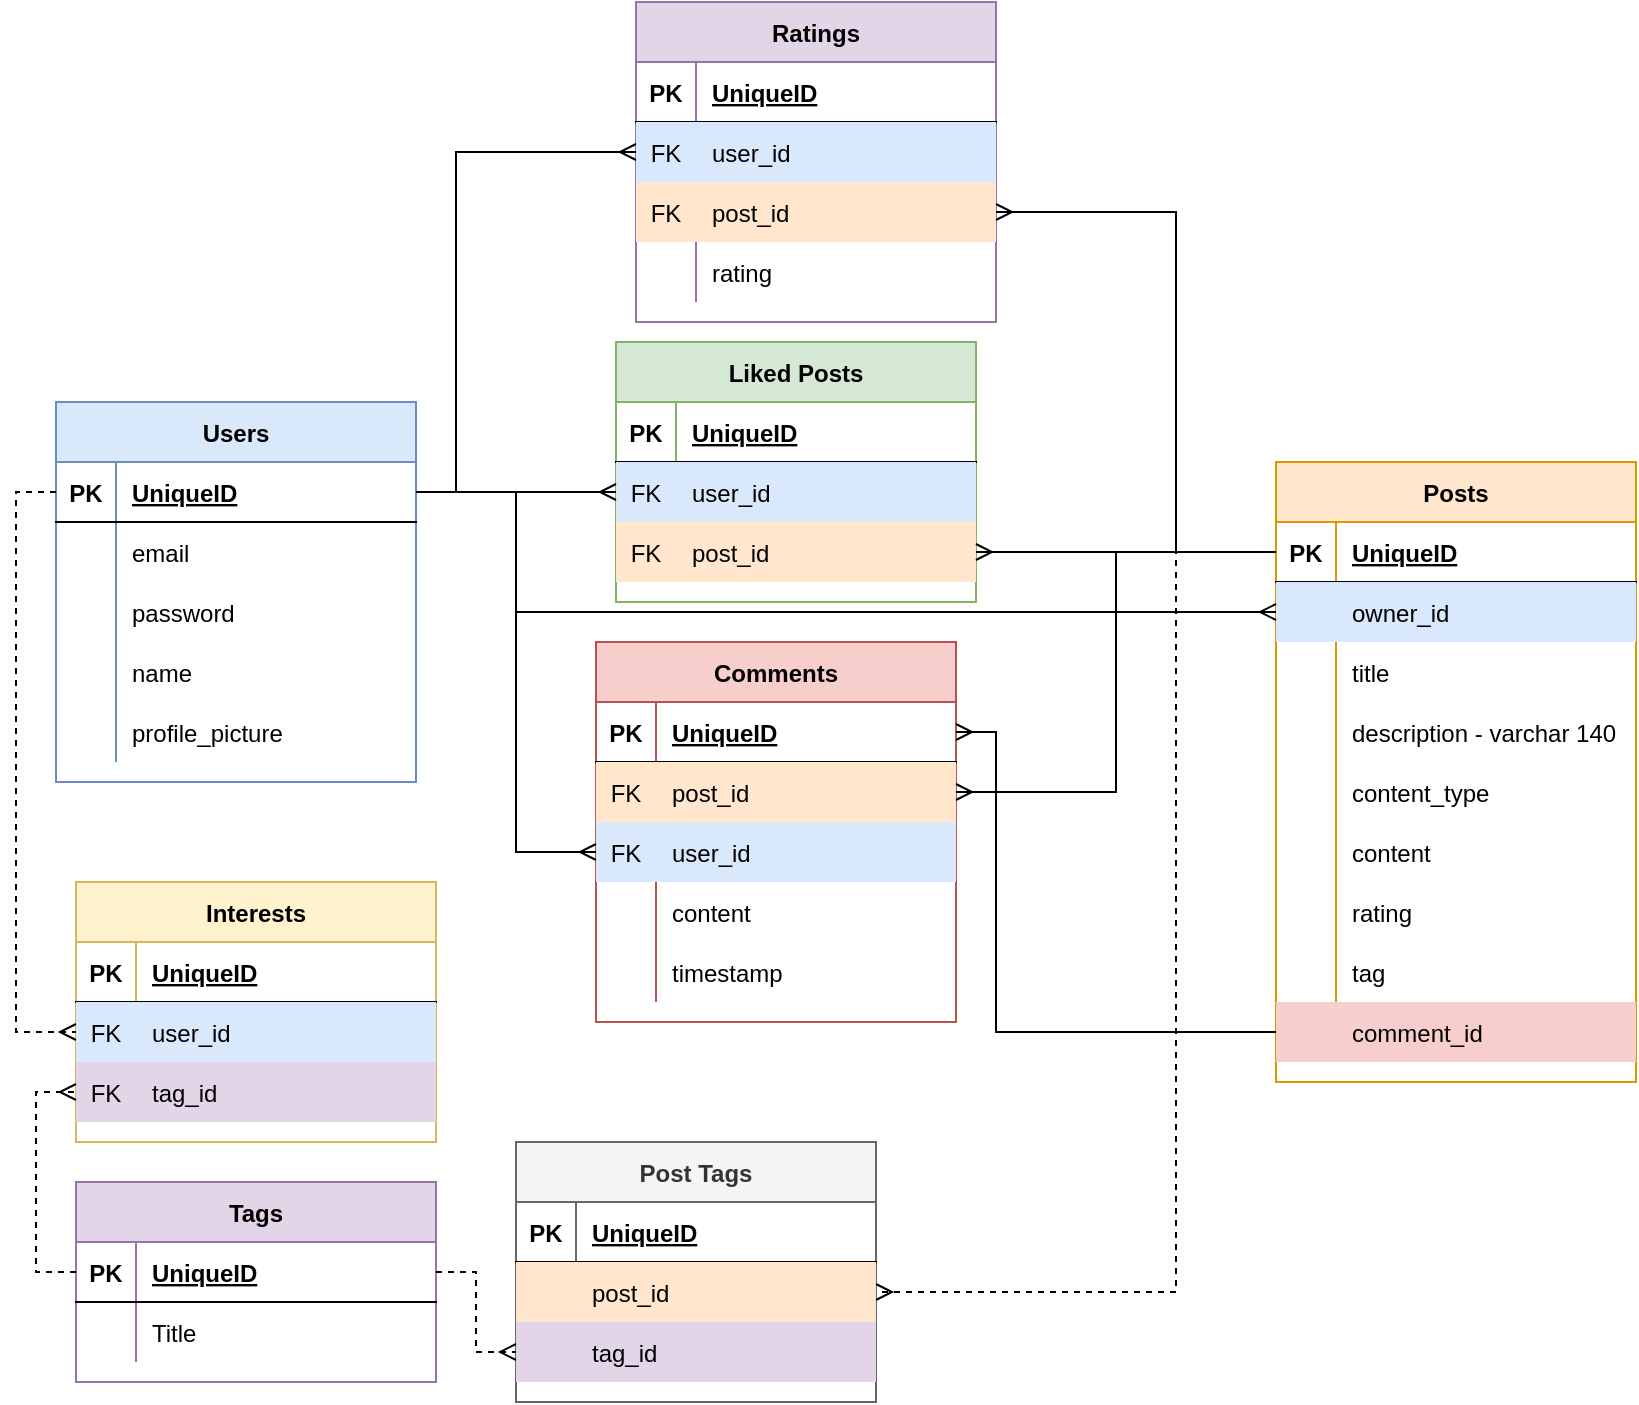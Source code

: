 <mxfile version="15.8.4" type="device"><diagram id="bm0FY6QQxEjC5o6XDV0K" name="Page-1"><mxGraphModel dx="1469" dy="1899" grid="1" gridSize="10" guides="1" tooltips="1" connect="1" arrows="1" fold="1" page="1" pageScale="1" pageWidth="850" pageHeight="1100" math="0" shadow="0"><root><mxCell id="0"/><mxCell id="1" parent="0"/><mxCell id="S2xsZXc1qPTHcud_JUo3-1" value="Users" style="shape=table;startSize=30;container=1;collapsible=1;childLayout=tableLayout;fixedRows=1;rowLines=0;fontStyle=1;align=center;resizeLast=1;fillColor=#dae8fc;strokeColor=#6c8ebf;" vertex="1" parent="1"><mxGeometry x="30" y="170" width="180" height="190" as="geometry"/></mxCell><mxCell id="S2xsZXc1qPTHcud_JUo3-2" value="" style="shape=partialRectangle;collapsible=0;dropTarget=0;pointerEvents=0;fillColor=none;top=0;left=0;bottom=1;right=0;points=[[0,0.5],[1,0.5]];portConstraint=eastwest;" vertex="1" parent="S2xsZXc1qPTHcud_JUo3-1"><mxGeometry y="30" width="180" height="30" as="geometry"/></mxCell><mxCell id="S2xsZXc1qPTHcud_JUo3-3" value="PK" style="shape=partialRectangle;connectable=0;fillColor=none;top=0;left=0;bottom=0;right=0;fontStyle=1;overflow=hidden;" vertex="1" parent="S2xsZXc1qPTHcud_JUo3-2"><mxGeometry width="30" height="30" as="geometry"><mxRectangle width="30" height="30" as="alternateBounds"/></mxGeometry></mxCell><mxCell id="S2xsZXc1qPTHcud_JUo3-4" value="UniqueID" style="shape=partialRectangle;connectable=0;fillColor=none;top=0;left=0;bottom=0;right=0;align=left;spacingLeft=6;fontStyle=5;overflow=hidden;" vertex="1" parent="S2xsZXc1qPTHcud_JUo3-2"><mxGeometry x="30" width="150" height="30" as="geometry"><mxRectangle width="150" height="30" as="alternateBounds"/></mxGeometry></mxCell><mxCell id="S2xsZXc1qPTHcud_JUo3-5" value="" style="shape=partialRectangle;collapsible=0;dropTarget=0;pointerEvents=0;fillColor=none;top=0;left=0;bottom=0;right=0;points=[[0,0.5],[1,0.5]];portConstraint=eastwest;" vertex="1" parent="S2xsZXc1qPTHcud_JUo3-1"><mxGeometry y="60" width="180" height="30" as="geometry"/></mxCell><mxCell id="S2xsZXc1qPTHcud_JUo3-6" value="" style="shape=partialRectangle;connectable=0;fillColor=none;top=0;left=0;bottom=0;right=0;editable=1;overflow=hidden;" vertex="1" parent="S2xsZXc1qPTHcud_JUo3-5"><mxGeometry width="30" height="30" as="geometry"><mxRectangle width="30" height="30" as="alternateBounds"/></mxGeometry></mxCell><mxCell id="S2xsZXc1qPTHcud_JUo3-7" value="email" style="shape=partialRectangle;connectable=0;fillColor=none;top=0;left=0;bottom=0;right=0;align=left;spacingLeft=6;overflow=hidden;" vertex="1" parent="S2xsZXc1qPTHcud_JUo3-5"><mxGeometry x="30" width="150" height="30" as="geometry"><mxRectangle width="150" height="30" as="alternateBounds"/></mxGeometry></mxCell><mxCell id="S2xsZXc1qPTHcud_JUo3-8" value="" style="shape=partialRectangle;collapsible=0;dropTarget=0;pointerEvents=0;fillColor=none;top=0;left=0;bottom=0;right=0;points=[[0,0.5],[1,0.5]];portConstraint=eastwest;" vertex="1" parent="S2xsZXc1qPTHcud_JUo3-1"><mxGeometry y="90" width="180" height="30" as="geometry"/></mxCell><mxCell id="S2xsZXc1qPTHcud_JUo3-9" value="" style="shape=partialRectangle;connectable=0;fillColor=none;top=0;left=0;bottom=0;right=0;editable=1;overflow=hidden;" vertex="1" parent="S2xsZXc1qPTHcud_JUo3-8"><mxGeometry width="30" height="30" as="geometry"><mxRectangle width="30" height="30" as="alternateBounds"/></mxGeometry></mxCell><mxCell id="S2xsZXc1qPTHcud_JUo3-10" value="password" style="shape=partialRectangle;connectable=0;fillColor=none;top=0;left=0;bottom=0;right=0;align=left;spacingLeft=6;overflow=hidden;" vertex="1" parent="S2xsZXc1qPTHcud_JUo3-8"><mxGeometry x="30" width="150" height="30" as="geometry"><mxRectangle width="150" height="30" as="alternateBounds"/></mxGeometry></mxCell><mxCell id="S2xsZXc1qPTHcud_JUo3-201" value="" style="shape=partialRectangle;collapsible=0;dropTarget=0;pointerEvents=0;fillColor=none;top=0;left=0;bottom=0;right=0;points=[[0,0.5],[1,0.5]];portConstraint=eastwest;" vertex="1" parent="S2xsZXc1qPTHcud_JUo3-1"><mxGeometry y="120" width="180" height="30" as="geometry"/></mxCell><mxCell id="S2xsZXc1qPTHcud_JUo3-202" value="" style="shape=partialRectangle;connectable=0;fillColor=none;top=0;left=0;bottom=0;right=0;editable=1;overflow=hidden;" vertex="1" parent="S2xsZXc1qPTHcud_JUo3-201"><mxGeometry width="30" height="30" as="geometry"><mxRectangle width="30" height="30" as="alternateBounds"/></mxGeometry></mxCell><mxCell id="S2xsZXc1qPTHcud_JUo3-203" value="name" style="shape=partialRectangle;connectable=0;fillColor=none;top=0;left=0;bottom=0;right=0;align=left;spacingLeft=6;overflow=hidden;" vertex="1" parent="S2xsZXc1qPTHcud_JUo3-201"><mxGeometry x="30" width="150" height="30" as="geometry"><mxRectangle width="150" height="30" as="alternateBounds"/></mxGeometry></mxCell><mxCell id="S2xsZXc1qPTHcud_JUo3-229" value="" style="shape=partialRectangle;collapsible=0;dropTarget=0;pointerEvents=0;fillColor=none;top=0;left=0;bottom=0;right=0;points=[[0,0.5],[1,0.5]];portConstraint=eastwest;" vertex="1" parent="S2xsZXc1qPTHcud_JUo3-1"><mxGeometry y="150" width="180" height="30" as="geometry"/></mxCell><mxCell id="S2xsZXc1qPTHcud_JUo3-230" value="" style="shape=partialRectangle;connectable=0;fillColor=none;top=0;left=0;bottom=0;right=0;editable=1;overflow=hidden;" vertex="1" parent="S2xsZXc1qPTHcud_JUo3-229"><mxGeometry width="30" height="30" as="geometry"><mxRectangle width="30" height="30" as="alternateBounds"/></mxGeometry></mxCell><mxCell id="S2xsZXc1qPTHcud_JUo3-231" value="profile_picture" style="shape=partialRectangle;connectable=0;fillColor=none;top=0;left=0;bottom=0;right=0;align=left;spacingLeft=6;overflow=hidden;" vertex="1" parent="S2xsZXc1qPTHcud_JUo3-229"><mxGeometry x="30" width="150" height="30" as="geometry"><mxRectangle width="150" height="30" as="alternateBounds"/></mxGeometry></mxCell><mxCell id="S2xsZXc1qPTHcud_JUo3-14" value="Posts" style="shape=table;startSize=30;container=1;collapsible=1;childLayout=tableLayout;fixedRows=1;rowLines=0;fontStyle=1;align=center;resizeLast=1;fillColor=#ffe6cc;strokeColor=#d79b00;" vertex="1" parent="1"><mxGeometry x="640" y="200" width="180" height="310" as="geometry"/></mxCell><mxCell id="S2xsZXc1qPTHcud_JUo3-15" value="" style="shape=partialRectangle;collapsible=0;dropTarget=0;pointerEvents=0;fillColor=none;top=0;left=0;bottom=1;right=0;points=[[0,0.5],[1,0.5]];portConstraint=eastwest;" vertex="1" parent="S2xsZXc1qPTHcud_JUo3-14"><mxGeometry y="30" width="180" height="30" as="geometry"/></mxCell><mxCell id="S2xsZXc1qPTHcud_JUo3-16" value="PK" style="shape=partialRectangle;connectable=0;fillColor=none;top=0;left=0;bottom=0;right=0;fontStyle=1;overflow=hidden;" vertex="1" parent="S2xsZXc1qPTHcud_JUo3-15"><mxGeometry width="30" height="30" as="geometry"><mxRectangle width="30" height="30" as="alternateBounds"/></mxGeometry></mxCell><mxCell id="S2xsZXc1qPTHcud_JUo3-17" value="UniqueID" style="shape=partialRectangle;connectable=0;fillColor=none;top=0;left=0;bottom=0;right=0;align=left;spacingLeft=6;fontStyle=5;overflow=hidden;" vertex="1" parent="S2xsZXc1qPTHcud_JUo3-15"><mxGeometry x="30" width="150" height="30" as="geometry"><mxRectangle width="150" height="30" as="alternateBounds"/></mxGeometry></mxCell><mxCell id="S2xsZXc1qPTHcud_JUo3-18" value="" style="shape=partialRectangle;collapsible=0;dropTarget=0;pointerEvents=0;fillColor=#dae8fc;top=0;left=0;bottom=0;right=0;points=[[0,0.5],[1,0.5]];portConstraint=eastwest;strokeColor=#6c8ebf;" vertex="1" parent="S2xsZXc1qPTHcud_JUo3-14"><mxGeometry y="60" width="180" height="30" as="geometry"/></mxCell><mxCell id="S2xsZXc1qPTHcud_JUo3-19" value="" style="shape=partialRectangle;connectable=0;fillColor=none;top=0;left=0;bottom=0;right=0;editable=1;overflow=hidden;" vertex="1" parent="S2xsZXc1qPTHcud_JUo3-18"><mxGeometry width="30" height="30" as="geometry"><mxRectangle width="30" height="30" as="alternateBounds"/></mxGeometry></mxCell><mxCell id="S2xsZXc1qPTHcud_JUo3-20" value="owner_id" style="shape=partialRectangle;connectable=0;fillColor=none;top=0;left=0;bottom=0;right=0;align=left;spacingLeft=6;overflow=hidden;" vertex="1" parent="S2xsZXc1qPTHcud_JUo3-18"><mxGeometry x="30" width="150" height="30" as="geometry"><mxRectangle width="150" height="30" as="alternateBounds"/></mxGeometry></mxCell><mxCell id="S2xsZXc1qPTHcud_JUo3-21" value="" style="shape=partialRectangle;collapsible=0;dropTarget=0;pointerEvents=0;fillColor=none;top=0;left=0;bottom=0;right=0;points=[[0,0.5],[1,0.5]];portConstraint=eastwest;" vertex="1" parent="S2xsZXc1qPTHcud_JUo3-14"><mxGeometry y="90" width="180" height="30" as="geometry"/></mxCell><mxCell id="S2xsZXc1qPTHcud_JUo3-22" value="" style="shape=partialRectangle;connectable=0;fillColor=none;top=0;left=0;bottom=0;right=0;editable=1;overflow=hidden;" vertex="1" parent="S2xsZXc1qPTHcud_JUo3-21"><mxGeometry width="30" height="30" as="geometry"><mxRectangle width="30" height="30" as="alternateBounds"/></mxGeometry></mxCell><mxCell id="S2xsZXc1qPTHcud_JUo3-23" value="title" style="shape=partialRectangle;connectable=0;fillColor=none;top=0;left=0;bottom=0;right=0;align=left;spacingLeft=6;overflow=hidden;" vertex="1" parent="S2xsZXc1qPTHcud_JUo3-21"><mxGeometry x="30" width="150" height="30" as="geometry"><mxRectangle width="150" height="30" as="alternateBounds"/></mxGeometry></mxCell><mxCell id="S2xsZXc1qPTHcud_JUo3-205" value="" style="shape=partialRectangle;collapsible=0;dropTarget=0;pointerEvents=0;fillColor=none;top=0;left=0;bottom=0;right=0;points=[[0,0.5],[1,0.5]];portConstraint=eastwest;" vertex="1" parent="S2xsZXc1qPTHcud_JUo3-14"><mxGeometry y="120" width="180" height="30" as="geometry"/></mxCell><mxCell id="S2xsZXc1qPTHcud_JUo3-206" value="" style="shape=partialRectangle;connectable=0;fillColor=none;top=0;left=0;bottom=0;right=0;editable=1;overflow=hidden;" vertex="1" parent="S2xsZXc1qPTHcud_JUo3-205"><mxGeometry width="30" height="30" as="geometry"><mxRectangle width="30" height="30" as="alternateBounds"/></mxGeometry></mxCell><mxCell id="S2xsZXc1qPTHcud_JUo3-207" value="description - varchar 140" style="shape=partialRectangle;connectable=0;fillColor=none;top=0;left=0;bottom=0;right=0;align=left;spacingLeft=6;overflow=hidden;" vertex="1" parent="S2xsZXc1qPTHcud_JUo3-205"><mxGeometry x="30" width="150" height="30" as="geometry"><mxRectangle width="150" height="30" as="alternateBounds"/></mxGeometry></mxCell><mxCell id="S2xsZXc1qPTHcud_JUo3-100" value="" style="shape=partialRectangle;collapsible=0;dropTarget=0;pointerEvents=0;fillColor=none;top=0;left=0;bottom=0;right=0;points=[[0,0.5],[1,0.5]];portConstraint=eastwest;" vertex="1" parent="S2xsZXc1qPTHcud_JUo3-14"><mxGeometry y="150" width="180" height="30" as="geometry"/></mxCell><mxCell id="S2xsZXc1qPTHcud_JUo3-101" value="" style="shape=partialRectangle;connectable=0;fillColor=none;top=0;left=0;bottom=0;right=0;editable=1;overflow=hidden;" vertex="1" parent="S2xsZXc1qPTHcud_JUo3-100"><mxGeometry width="30" height="30" as="geometry"><mxRectangle width="30" height="30" as="alternateBounds"/></mxGeometry></mxCell><mxCell id="S2xsZXc1qPTHcud_JUo3-102" value="content_type" style="shape=partialRectangle;connectable=0;fillColor=none;top=0;left=0;bottom=0;right=0;align=left;spacingLeft=6;overflow=hidden;" vertex="1" parent="S2xsZXc1qPTHcud_JUo3-100"><mxGeometry x="30" width="150" height="30" as="geometry"><mxRectangle width="150" height="30" as="alternateBounds"/></mxGeometry></mxCell><mxCell id="S2xsZXc1qPTHcud_JUo3-24" value="" style="shape=partialRectangle;collapsible=0;dropTarget=0;pointerEvents=0;fillColor=none;top=0;left=0;bottom=0;right=0;points=[[0,0.5],[1,0.5]];portConstraint=eastwest;" vertex="1" parent="S2xsZXc1qPTHcud_JUo3-14"><mxGeometry y="180" width="180" height="30" as="geometry"/></mxCell><mxCell id="S2xsZXc1qPTHcud_JUo3-25" value="" style="shape=partialRectangle;connectable=0;fillColor=none;top=0;left=0;bottom=0;right=0;editable=1;overflow=hidden;" vertex="1" parent="S2xsZXc1qPTHcud_JUo3-24"><mxGeometry width="30" height="30" as="geometry"><mxRectangle width="30" height="30" as="alternateBounds"/></mxGeometry></mxCell><mxCell id="S2xsZXc1qPTHcud_JUo3-26" value="content" style="shape=partialRectangle;connectable=0;fillColor=none;top=0;left=0;bottom=0;right=0;align=left;spacingLeft=6;overflow=hidden;" vertex="1" parent="S2xsZXc1qPTHcud_JUo3-24"><mxGeometry x="30" width="150" height="30" as="geometry"><mxRectangle width="150" height="30" as="alternateBounds"/></mxGeometry></mxCell><mxCell id="S2xsZXc1qPTHcud_JUo3-94" value="" style="shape=partialRectangle;collapsible=0;dropTarget=0;pointerEvents=0;fillColor=none;top=0;left=0;bottom=0;right=0;points=[[0,0.5],[1,0.5]];portConstraint=eastwest;" vertex="1" parent="S2xsZXc1qPTHcud_JUo3-14"><mxGeometry y="210" width="180" height="30" as="geometry"/></mxCell><mxCell id="S2xsZXc1qPTHcud_JUo3-95" value="" style="shape=partialRectangle;connectable=0;fillColor=none;top=0;left=0;bottom=0;right=0;editable=1;overflow=hidden;" vertex="1" parent="S2xsZXc1qPTHcud_JUo3-94"><mxGeometry width="30" height="30" as="geometry"><mxRectangle width="30" height="30" as="alternateBounds"/></mxGeometry></mxCell><mxCell id="S2xsZXc1qPTHcud_JUo3-96" value="rating" style="shape=partialRectangle;connectable=0;fillColor=none;top=0;left=0;bottom=0;right=0;align=left;spacingLeft=6;overflow=hidden;" vertex="1" parent="S2xsZXc1qPTHcud_JUo3-94"><mxGeometry x="30" width="150" height="30" as="geometry"><mxRectangle width="150" height="30" as="alternateBounds"/></mxGeometry></mxCell><mxCell id="S2xsZXc1qPTHcud_JUo3-97" value="" style="shape=partialRectangle;collapsible=0;dropTarget=0;pointerEvents=0;fillColor=none;top=0;left=0;bottom=0;right=0;points=[[0,0.5],[1,0.5]];portConstraint=eastwest;" vertex="1" parent="S2xsZXc1qPTHcud_JUo3-14"><mxGeometry y="240" width="180" height="30" as="geometry"/></mxCell><mxCell id="S2xsZXc1qPTHcud_JUo3-98" value="" style="shape=partialRectangle;connectable=0;fillColor=none;top=0;left=0;bottom=0;right=0;editable=1;overflow=hidden;" vertex="1" parent="S2xsZXc1qPTHcud_JUo3-97"><mxGeometry width="30" height="30" as="geometry"><mxRectangle width="30" height="30" as="alternateBounds"/></mxGeometry></mxCell><mxCell id="S2xsZXc1qPTHcud_JUo3-99" value="tag" style="shape=partialRectangle;connectable=0;fillColor=none;top=0;left=0;bottom=0;right=0;align=left;spacingLeft=6;overflow=hidden;" vertex="1" parent="S2xsZXc1qPTHcud_JUo3-97"><mxGeometry x="30" width="150" height="30" as="geometry"><mxRectangle width="150" height="30" as="alternateBounds"/></mxGeometry></mxCell><mxCell id="S2xsZXc1qPTHcud_JUo3-103" value="" style="shape=partialRectangle;collapsible=0;dropTarget=0;pointerEvents=0;fillColor=#f8cecc;top=0;left=0;bottom=0;right=0;points=[[0,0.5],[1,0.5]];portConstraint=eastwest;strokeColor=#b85450;" vertex="1" parent="S2xsZXc1qPTHcud_JUo3-14"><mxGeometry y="270" width="180" height="30" as="geometry"/></mxCell><mxCell id="S2xsZXc1qPTHcud_JUo3-104" value="" style="shape=partialRectangle;connectable=0;fillColor=none;top=0;left=0;bottom=0;right=0;editable=1;overflow=hidden;" vertex="1" parent="S2xsZXc1qPTHcud_JUo3-103"><mxGeometry width="30" height="30" as="geometry"><mxRectangle width="30" height="30" as="alternateBounds"/></mxGeometry></mxCell><mxCell id="S2xsZXc1qPTHcud_JUo3-105" value="comment_id" style="shape=partialRectangle;connectable=0;fillColor=none;top=0;left=0;bottom=0;right=0;align=left;spacingLeft=6;overflow=hidden;" vertex="1" parent="S2xsZXc1qPTHcud_JUo3-103"><mxGeometry x="30" width="150" height="30" as="geometry"><mxRectangle width="150" height="30" as="alternateBounds"/></mxGeometry></mxCell><mxCell id="S2xsZXc1qPTHcud_JUo3-40" value="Tags" style="shape=table;startSize=30;container=1;collapsible=1;childLayout=tableLayout;fixedRows=1;rowLines=0;fontStyle=1;align=center;resizeLast=1;fillColor=#e1d5e7;strokeColor=#9673a6;" vertex="1" parent="1"><mxGeometry x="40" y="560" width="180" height="100" as="geometry"/></mxCell><mxCell id="S2xsZXc1qPTHcud_JUo3-41" value="" style="shape=partialRectangle;collapsible=0;dropTarget=0;pointerEvents=0;fillColor=none;top=0;left=0;bottom=1;right=0;points=[[0,0.5],[1,0.5]];portConstraint=eastwest;" vertex="1" parent="S2xsZXc1qPTHcud_JUo3-40"><mxGeometry y="30" width="180" height="30" as="geometry"/></mxCell><mxCell id="S2xsZXc1qPTHcud_JUo3-42" value="PK" style="shape=partialRectangle;connectable=0;fillColor=none;top=0;left=0;bottom=0;right=0;fontStyle=1;overflow=hidden;" vertex="1" parent="S2xsZXc1qPTHcud_JUo3-41"><mxGeometry width="30" height="30" as="geometry"><mxRectangle width="30" height="30" as="alternateBounds"/></mxGeometry></mxCell><mxCell id="S2xsZXc1qPTHcud_JUo3-43" value="UniqueID" style="shape=partialRectangle;connectable=0;fillColor=none;top=0;left=0;bottom=0;right=0;align=left;spacingLeft=6;fontStyle=5;overflow=hidden;" vertex="1" parent="S2xsZXc1qPTHcud_JUo3-41"><mxGeometry x="30" width="150" height="30" as="geometry"><mxRectangle width="150" height="30" as="alternateBounds"/></mxGeometry></mxCell><mxCell id="S2xsZXc1qPTHcud_JUo3-44" value="" style="shape=partialRectangle;collapsible=0;dropTarget=0;pointerEvents=0;fillColor=none;top=0;left=0;bottom=0;right=0;points=[[0,0.5],[1,0.5]];portConstraint=eastwest;" vertex="1" parent="S2xsZXc1qPTHcud_JUo3-40"><mxGeometry y="60" width="180" height="30" as="geometry"/></mxCell><mxCell id="S2xsZXc1qPTHcud_JUo3-45" value="" style="shape=partialRectangle;connectable=0;fillColor=none;top=0;left=0;bottom=0;right=0;editable=1;overflow=hidden;" vertex="1" parent="S2xsZXc1qPTHcud_JUo3-44"><mxGeometry width="30" height="30" as="geometry"><mxRectangle width="30" height="30" as="alternateBounds"/></mxGeometry></mxCell><mxCell id="S2xsZXc1qPTHcud_JUo3-46" value="Title" style="shape=partialRectangle;connectable=0;fillColor=none;top=0;left=0;bottom=0;right=0;align=left;spacingLeft=6;overflow=hidden;" vertex="1" parent="S2xsZXc1qPTHcud_JUo3-44"><mxGeometry x="30" width="150" height="30" as="geometry"><mxRectangle width="150" height="30" as="alternateBounds"/></mxGeometry></mxCell><mxCell id="S2xsZXc1qPTHcud_JUo3-53" value="Interests" style="shape=table;startSize=30;container=1;collapsible=1;childLayout=tableLayout;fixedRows=1;rowLines=0;fontStyle=1;align=center;resizeLast=1;fillColor=#fff2cc;strokeColor=#d6b656;" vertex="1" parent="1"><mxGeometry x="40" y="410" width="180" height="130" as="geometry"/></mxCell><mxCell id="S2xsZXc1qPTHcud_JUo3-54" value="" style="shape=partialRectangle;collapsible=0;dropTarget=0;pointerEvents=0;fillColor=none;top=0;left=0;bottom=1;right=0;points=[[0,0.5],[1,0.5]];portConstraint=eastwest;" vertex="1" parent="S2xsZXc1qPTHcud_JUo3-53"><mxGeometry y="30" width="180" height="30" as="geometry"/></mxCell><mxCell id="S2xsZXc1qPTHcud_JUo3-55" value="PK" style="shape=partialRectangle;connectable=0;fillColor=none;top=0;left=0;bottom=0;right=0;fontStyle=1;overflow=hidden;" vertex="1" parent="S2xsZXc1qPTHcud_JUo3-54"><mxGeometry width="30" height="30" as="geometry"><mxRectangle width="30" height="30" as="alternateBounds"/></mxGeometry></mxCell><mxCell id="S2xsZXc1qPTHcud_JUo3-56" value="UniqueID" style="shape=partialRectangle;connectable=0;fillColor=none;top=0;left=0;bottom=0;right=0;align=left;spacingLeft=6;fontStyle=5;overflow=hidden;" vertex="1" parent="S2xsZXc1qPTHcud_JUo3-54"><mxGeometry x="30" width="150" height="30" as="geometry"><mxRectangle width="150" height="30" as="alternateBounds"/></mxGeometry></mxCell><mxCell id="S2xsZXc1qPTHcud_JUo3-57" value="" style="shape=partialRectangle;collapsible=0;dropTarget=0;pointerEvents=0;fillColor=#dae8fc;top=0;left=0;bottom=0;right=0;points=[[0,0.5],[1,0.5]];portConstraint=eastwest;strokeColor=#6c8ebf;" vertex="1" parent="S2xsZXc1qPTHcud_JUo3-53"><mxGeometry y="60" width="180" height="30" as="geometry"/></mxCell><mxCell id="S2xsZXc1qPTHcud_JUo3-58" value="FK" style="shape=partialRectangle;connectable=0;fillColor=none;top=0;left=0;bottom=0;right=0;editable=1;overflow=hidden;" vertex="1" parent="S2xsZXc1qPTHcud_JUo3-57"><mxGeometry width="30" height="30" as="geometry"><mxRectangle width="30" height="30" as="alternateBounds"/></mxGeometry></mxCell><mxCell id="S2xsZXc1qPTHcud_JUo3-59" value="user_id" style="shape=partialRectangle;connectable=0;fillColor=none;top=0;left=0;bottom=0;right=0;align=left;spacingLeft=6;overflow=hidden;" vertex="1" parent="S2xsZXc1qPTHcud_JUo3-57"><mxGeometry x="30" width="150" height="30" as="geometry"><mxRectangle width="150" height="30" as="alternateBounds"/></mxGeometry></mxCell><mxCell id="S2xsZXc1qPTHcud_JUo3-60" value="" style="shape=partialRectangle;collapsible=0;dropTarget=0;pointerEvents=0;fillColor=#e1d5e7;top=0;left=0;bottom=0;right=0;points=[[0,0.5],[1,0.5]];portConstraint=eastwest;strokeColor=#9673a6;" vertex="1" parent="S2xsZXc1qPTHcud_JUo3-53"><mxGeometry y="90" width="180" height="30" as="geometry"/></mxCell><mxCell id="S2xsZXc1qPTHcud_JUo3-61" value="FK" style="shape=partialRectangle;connectable=0;fillColor=none;top=0;left=0;bottom=0;right=0;editable=1;overflow=hidden;" vertex="1" parent="S2xsZXc1qPTHcud_JUo3-60"><mxGeometry width="30" height="30" as="geometry"><mxRectangle width="30" height="30" as="alternateBounds"/></mxGeometry></mxCell><mxCell id="S2xsZXc1qPTHcud_JUo3-62" value="tag_id" style="shape=partialRectangle;connectable=0;fillColor=none;top=0;left=0;bottom=0;right=0;align=left;spacingLeft=6;overflow=hidden;" vertex="1" parent="S2xsZXc1qPTHcud_JUo3-60"><mxGeometry x="30" width="150" height="30" as="geometry"><mxRectangle width="150" height="30" as="alternateBounds"/></mxGeometry></mxCell><mxCell id="S2xsZXc1qPTHcud_JUo3-66" value="Comments" style="shape=table;startSize=30;container=1;collapsible=1;childLayout=tableLayout;fixedRows=1;rowLines=0;fontStyle=1;align=center;resizeLast=1;fillColor=#f8cecc;strokeColor=#b85450;" vertex="1" parent="1"><mxGeometry x="300" y="290" width="180" height="190" as="geometry"/></mxCell><mxCell id="S2xsZXc1qPTHcud_JUo3-67" value="" style="shape=partialRectangle;collapsible=0;dropTarget=0;pointerEvents=0;fillColor=none;top=0;left=0;bottom=1;right=0;points=[[0,0.5],[1,0.5]];portConstraint=eastwest;" vertex="1" parent="S2xsZXc1qPTHcud_JUo3-66"><mxGeometry y="30" width="180" height="30" as="geometry"/></mxCell><mxCell id="S2xsZXc1qPTHcud_JUo3-68" value="PK" style="shape=partialRectangle;connectable=0;fillColor=none;top=0;left=0;bottom=0;right=0;fontStyle=1;overflow=hidden;" vertex="1" parent="S2xsZXc1qPTHcud_JUo3-67"><mxGeometry width="30" height="30" as="geometry"><mxRectangle width="30" height="30" as="alternateBounds"/></mxGeometry></mxCell><mxCell id="S2xsZXc1qPTHcud_JUo3-69" value="UniqueID" style="shape=partialRectangle;connectable=0;fillColor=none;top=0;left=0;bottom=0;right=0;align=left;spacingLeft=6;fontStyle=5;overflow=hidden;" vertex="1" parent="S2xsZXc1qPTHcud_JUo3-67"><mxGeometry x="30" width="150" height="30" as="geometry"><mxRectangle width="150" height="30" as="alternateBounds"/></mxGeometry></mxCell><mxCell id="S2xsZXc1qPTHcud_JUo3-70" value="" style="shape=partialRectangle;collapsible=0;dropTarget=0;pointerEvents=0;fillColor=#ffe6cc;top=0;left=0;bottom=0;right=0;points=[[0,0.5],[1,0.5]];portConstraint=eastwest;strokeColor=#d79b00;" vertex="1" parent="S2xsZXc1qPTHcud_JUo3-66"><mxGeometry y="60" width="180" height="30" as="geometry"/></mxCell><mxCell id="S2xsZXc1qPTHcud_JUo3-71" value="FK" style="shape=partialRectangle;connectable=0;fillColor=none;top=0;left=0;bottom=0;right=0;editable=1;overflow=hidden;" vertex="1" parent="S2xsZXc1qPTHcud_JUo3-70"><mxGeometry width="30" height="30" as="geometry"><mxRectangle width="30" height="30" as="alternateBounds"/></mxGeometry></mxCell><mxCell id="S2xsZXc1qPTHcud_JUo3-72" value="post_id" style="shape=partialRectangle;connectable=0;fillColor=none;top=0;left=0;bottom=0;right=0;align=left;spacingLeft=6;overflow=hidden;" vertex="1" parent="S2xsZXc1qPTHcud_JUo3-70"><mxGeometry x="30" width="150" height="30" as="geometry"><mxRectangle width="150" height="30" as="alternateBounds"/></mxGeometry></mxCell><mxCell id="S2xsZXc1qPTHcud_JUo3-73" value="" style="shape=partialRectangle;collapsible=0;dropTarget=0;pointerEvents=0;fillColor=#dae8fc;top=0;left=0;bottom=0;right=0;points=[[0,0.5],[1,0.5]];portConstraint=eastwest;strokeColor=#6c8ebf;" vertex="1" parent="S2xsZXc1qPTHcud_JUo3-66"><mxGeometry y="90" width="180" height="30" as="geometry"/></mxCell><mxCell id="S2xsZXc1qPTHcud_JUo3-74" value="FK" style="shape=partialRectangle;connectable=0;fillColor=none;top=0;left=0;bottom=0;right=0;editable=1;overflow=hidden;" vertex="1" parent="S2xsZXc1qPTHcud_JUo3-73"><mxGeometry width="30" height="30" as="geometry"><mxRectangle width="30" height="30" as="alternateBounds"/></mxGeometry></mxCell><mxCell id="S2xsZXc1qPTHcud_JUo3-75" value="user_id" style="shape=partialRectangle;connectable=0;fillColor=none;top=0;left=0;bottom=0;right=0;align=left;spacingLeft=6;overflow=hidden;" vertex="1" parent="S2xsZXc1qPTHcud_JUo3-73"><mxGeometry x="30" width="150" height="30" as="geometry"><mxRectangle width="150" height="30" as="alternateBounds"/></mxGeometry></mxCell><mxCell id="S2xsZXc1qPTHcud_JUo3-76" value="" style="shape=partialRectangle;collapsible=0;dropTarget=0;pointerEvents=0;fillColor=none;top=0;left=0;bottom=0;right=0;points=[[0,0.5],[1,0.5]];portConstraint=eastwest;" vertex="1" parent="S2xsZXc1qPTHcud_JUo3-66"><mxGeometry y="120" width="180" height="30" as="geometry"/></mxCell><mxCell id="S2xsZXc1qPTHcud_JUo3-77" value="" style="shape=partialRectangle;connectable=0;fillColor=none;top=0;left=0;bottom=0;right=0;editable=1;overflow=hidden;" vertex="1" parent="S2xsZXc1qPTHcud_JUo3-76"><mxGeometry width="30" height="30" as="geometry"><mxRectangle width="30" height="30" as="alternateBounds"/></mxGeometry></mxCell><mxCell id="S2xsZXc1qPTHcud_JUo3-78" value="content" style="shape=partialRectangle;connectable=0;fillColor=none;top=0;left=0;bottom=0;right=0;align=left;spacingLeft=6;overflow=hidden;" vertex="1" parent="S2xsZXc1qPTHcud_JUo3-76"><mxGeometry x="30" width="150" height="30" as="geometry"><mxRectangle width="150" height="30" as="alternateBounds"/></mxGeometry></mxCell><mxCell id="S2xsZXc1qPTHcud_JUo3-232" value="" style="shape=partialRectangle;collapsible=0;dropTarget=0;pointerEvents=0;fillColor=none;top=0;left=0;bottom=0;right=0;points=[[0,0.5],[1,0.5]];portConstraint=eastwest;" vertex="1" parent="S2xsZXc1qPTHcud_JUo3-66"><mxGeometry y="150" width="180" height="30" as="geometry"/></mxCell><mxCell id="S2xsZXc1qPTHcud_JUo3-233" value="" style="shape=partialRectangle;connectable=0;fillColor=none;top=0;left=0;bottom=0;right=0;editable=1;overflow=hidden;" vertex="1" parent="S2xsZXc1qPTHcud_JUo3-232"><mxGeometry width="30" height="30" as="geometry"><mxRectangle width="30" height="30" as="alternateBounds"/></mxGeometry></mxCell><mxCell id="S2xsZXc1qPTHcud_JUo3-234" value="timestamp" style="shape=partialRectangle;connectable=0;fillColor=none;top=0;left=0;bottom=0;right=0;align=left;spacingLeft=6;overflow=hidden;" vertex="1" parent="S2xsZXc1qPTHcud_JUo3-232"><mxGeometry x="30" width="150" height="30" as="geometry"><mxRectangle width="150" height="30" as="alternateBounds"/></mxGeometry></mxCell><mxCell id="S2xsZXc1qPTHcud_JUo3-79" value="Liked Posts" style="shape=table;startSize=30;container=1;collapsible=1;childLayout=tableLayout;fixedRows=1;rowLines=0;fontStyle=1;align=center;resizeLast=1;fillColor=#d5e8d4;strokeColor=#82b366;" vertex="1" parent="1"><mxGeometry x="310" y="140" width="180" height="130" as="geometry"/></mxCell><mxCell id="S2xsZXc1qPTHcud_JUo3-80" value="" style="shape=partialRectangle;collapsible=0;dropTarget=0;pointerEvents=0;fillColor=none;top=0;left=0;bottom=1;right=0;points=[[0,0.5],[1,0.5]];portConstraint=eastwest;" vertex="1" parent="S2xsZXc1qPTHcud_JUo3-79"><mxGeometry y="30" width="180" height="30" as="geometry"/></mxCell><mxCell id="S2xsZXc1qPTHcud_JUo3-81" value="PK" style="shape=partialRectangle;connectable=0;fillColor=none;top=0;left=0;bottom=0;right=0;fontStyle=1;overflow=hidden;" vertex="1" parent="S2xsZXc1qPTHcud_JUo3-80"><mxGeometry width="30" height="30" as="geometry"><mxRectangle width="30" height="30" as="alternateBounds"/></mxGeometry></mxCell><mxCell id="S2xsZXc1qPTHcud_JUo3-82" value="UniqueID" style="shape=partialRectangle;connectable=0;fillColor=none;top=0;left=0;bottom=0;right=0;align=left;spacingLeft=6;fontStyle=5;overflow=hidden;" vertex="1" parent="S2xsZXc1qPTHcud_JUo3-80"><mxGeometry x="30" width="150" height="30" as="geometry"><mxRectangle width="150" height="30" as="alternateBounds"/></mxGeometry></mxCell><mxCell id="S2xsZXc1qPTHcud_JUo3-83" value="" style="shape=partialRectangle;collapsible=0;dropTarget=0;pointerEvents=0;fillColor=#dae8fc;top=0;left=0;bottom=0;right=0;points=[[0,0.5],[1,0.5]];portConstraint=eastwest;strokeColor=#6c8ebf;" vertex="1" parent="S2xsZXc1qPTHcud_JUo3-79"><mxGeometry y="60" width="180" height="30" as="geometry"/></mxCell><mxCell id="S2xsZXc1qPTHcud_JUo3-84" value="FK" style="shape=partialRectangle;connectable=0;fillColor=none;top=0;left=0;bottom=0;right=0;editable=1;overflow=hidden;" vertex="1" parent="S2xsZXc1qPTHcud_JUo3-83"><mxGeometry width="30" height="30" as="geometry"><mxRectangle width="30" height="30" as="alternateBounds"/></mxGeometry></mxCell><mxCell id="S2xsZXc1qPTHcud_JUo3-85" value="user_id" style="shape=partialRectangle;connectable=0;fillColor=none;top=0;left=0;bottom=0;right=0;align=left;spacingLeft=6;overflow=hidden;" vertex="1" parent="S2xsZXc1qPTHcud_JUo3-83"><mxGeometry x="30" width="150" height="30" as="geometry"><mxRectangle width="150" height="30" as="alternateBounds"/></mxGeometry></mxCell><mxCell id="S2xsZXc1qPTHcud_JUo3-86" value="" style="shape=partialRectangle;collapsible=0;dropTarget=0;pointerEvents=0;fillColor=#ffe6cc;top=0;left=0;bottom=0;right=0;points=[[0,0.5],[1,0.5]];portConstraint=eastwest;strokeColor=#d79b00;" vertex="1" parent="S2xsZXc1qPTHcud_JUo3-79"><mxGeometry y="90" width="180" height="30" as="geometry"/></mxCell><mxCell id="S2xsZXc1qPTHcud_JUo3-87" value="FK" style="shape=partialRectangle;connectable=0;fillColor=none;top=0;left=0;bottom=0;right=0;editable=1;overflow=hidden;" vertex="1" parent="S2xsZXc1qPTHcud_JUo3-86"><mxGeometry width="30" height="30" as="geometry"><mxRectangle width="30" height="30" as="alternateBounds"/></mxGeometry></mxCell><mxCell id="S2xsZXc1qPTHcud_JUo3-88" value="post_id" style="shape=partialRectangle;connectable=0;fillColor=none;top=0;left=0;bottom=0;right=0;align=left;spacingLeft=6;overflow=hidden;" vertex="1" parent="S2xsZXc1qPTHcud_JUo3-86"><mxGeometry x="30" width="150" height="30" as="geometry"><mxRectangle width="150" height="30" as="alternateBounds"/></mxGeometry></mxCell><mxCell id="S2xsZXc1qPTHcud_JUo3-92" style="edgeStyle=orthogonalEdgeStyle;rounded=0;orthogonalLoop=1;jettySize=auto;html=1;exitX=1;exitY=0.5;exitDx=0;exitDy=0;entryX=0;entryY=0.5;entryDx=0;entryDy=0;endArrow=ERmany;endFill=0;" edge="1" parent="1" source="S2xsZXc1qPTHcud_JUo3-2" target="S2xsZXc1qPTHcud_JUo3-83"><mxGeometry relative="1" as="geometry"><Array as="points"><mxPoint x="270" y="215"/><mxPoint x="270" y="215"/></Array></mxGeometry></mxCell><mxCell id="S2xsZXc1qPTHcud_JUo3-93" style="edgeStyle=orthogonalEdgeStyle;rounded=0;orthogonalLoop=1;jettySize=auto;html=1;exitX=0;exitY=0.5;exitDx=0;exitDy=0;entryX=1;entryY=0.5;entryDx=0;entryDy=0;endArrow=ERmany;endFill=0;" edge="1" parent="1" source="S2xsZXc1qPTHcud_JUo3-15" target="S2xsZXc1qPTHcud_JUo3-86"><mxGeometry relative="1" as="geometry"><Array as="points"><mxPoint x="550" y="245"/><mxPoint x="550" y="245"/></Array></mxGeometry></mxCell><mxCell id="S2xsZXc1qPTHcud_JUo3-106" style="edgeStyle=orthogonalEdgeStyle;rounded=0;orthogonalLoop=1;jettySize=auto;html=1;exitX=0;exitY=0.5;exitDx=0;exitDy=0;entryX=1;entryY=0.5;entryDx=0;entryDy=0;endArrow=ERmany;endFill=0;" edge="1" parent="1" source="S2xsZXc1qPTHcud_JUo3-15" target="S2xsZXc1qPTHcud_JUo3-70"><mxGeometry relative="1" as="geometry"><Array as="points"><mxPoint x="560" y="245"/><mxPoint x="560" y="365"/></Array></mxGeometry></mxCell><mxCell id="S2xsZXc1qPTHcud_JUo3-107" style="edgeStyle=orthogonalEdgeStyle;rounded=0;orthogonalLoop=1;jettySize=auto;html=1;exitX=1;exitY=0.5;exitDx=0;exitDy=0;entryX=0;entryY=0.5;entryDx=0;entryDy=0;endArrow=ERmany;endFill=0;" edge="1" parent="1" source="S2xsZXc1qPTHcud_JUo3-2" target="S2xsZXc1qPTHcud_JUo3-73"><mxGeometry relative="1" as="geometry"><Array as="points"><mxPoint x="260" y="215"/><mxPoint x="260" y="395"/></Array></mxGeometry></mxCell><mxCell id="S2xsZXc1qPTHcud_JUo3-108" style="edgeStyle=orthogonalEdgeStyle;rounded=0;orthogonalLoop=1;jettySize=auto;html=1;exitX=1;exitY=0.5;exitDx=0;exitDy=0;entryX=0;entryY=0.5;entryDx=0;entryDy=0;endArrow=none;endFill=0;startArrow=ERmany;startFill=0;" edge="1" parent="1" source="S2xsZXc1qPTHcud_JUo3-67" target="S2xsZXc1qPTHcud_JUo3-103"><mxGeometry relative="1" as="geometry"><Array as="points"><mxPoint x="500" y="335"/><mxPoint x="500" y="485"/></Array></mxGeometry></mxCell><mxCell id="S2xsZXc1qPTHcud_JUo3-109" style="edgeStyle=orthogonalEdgeStyle;rounded=0;orthogonalLoop=1;jettySize=auto;html=1;exitX=0;exitY=0.5;exitDx=0;exitDy=0;entryX=0;entryY=0.5;entryDx=0;entryDy=0;endArrow=ERmany;endFill=0;dashed=1;" edge="1" parent="1" source="S2xsZXc1qPTHcud_JUo3-2" target="S2xsZXc1qPTHcud_JUo3-57"><mxGeometry relative="1" as="geometry"/></mxCell><mxCell id="S2xsZXc1qPTHcud_JUo3-110" style="edgeStyle=orthogonalEdgeStyle;rounded=0;orthogonalLoop=1;jettySize=auto;html=1;exitX=0;exitY=0.5;exitDx=0;exitDy=0;entryX=0;entryY=0.5;entryDx=0;entryDy=0;endArrow=ERmany;endFill=0;dashed=1;" edge="1" parent="1" source="S2xsZXc1qPTHcud_JUo3-41" target="S2xsZXc1qPTHcud_JUo3-60"><mxGeometry relative="1" as="geometry"/></mxCell><mxCell id="S2xsZXc1qPTHcud_JUo3-138" value="Post Tags" style="shape=table;startSize=30;container=1;collapsible=1;childLayout=tableLayout;fixedRows=1;rowLines=0;fontStyle=1;align=center;resizeLast=1;fillColor=#f5f5f5;fontColor=#333333;strokeColor=#666666;" vertex="1" parent="1"><mxGeometry x="260" y="540" width="180" height="130" as="geometry"/></mxCell><mxCell id="S2xsZXc1qPTHcud_JUo3-139" value="" style="shape=partialRectangle;collapsible=0;dropTarget=0;pointerEvents=0;fillColor=none;top=0;left=0;bottom=1;right=0;points=[[0,0.5],[1,0.5]];portConstraint=eastwest;" vertex="1" parent="S2xsZXc1qPTHcud_JUo3-138"><mxGeometry y="30" width="180" height="30" as="geometry"/></mxCell><mxCell id="S2xsZXc1qPTHcud_JUo3-140" value="PK" style="shape=partialRectangle;connectable=0;fillColor=none;top=0;left=0;bottom=0;right=0;fontStyle=1;overflow=hidden;" vertex="1" parent="S2xsZXc1qPTHcud_JUo3-139"><mxGeometry width="30" height="30" as="geometry"><mxRectangle width="30" height="30" as="alternateBounds"/></mxGeometry></mxCell><mxCell id="S2xsZXc1qPTHcud_JUo3-141" value="UniqueID" style="shape=partialRectangle;connectable=0;fillColor=none;top=0;left=0;bottom=0;right=0;align=left;spacingLeft=6;fontStyle=5;overflow=hidden;" vertex="1" parent="S2xsZXc1qPTHcud_JUo3-139"><mxGeometry x="30" width="150" height="30" as="geometry"><mxRectangle width="150" height="30" as="alternateBounds"/></mxGeometry></mxCell><mxCell id="S2xsZXc1qPTHcud_JUo3-142" value="" style="shape=partialRectangle;collapsible=0;dropTarget=0;pointerEvents=0;fillColor=#ffe6cc;top=0;left=0;bottom=0;right=0;points=[[0,0.5],[1,0.5]];portConstraint=eastwest;strokeColor=#d79b00;" vertex="1" parent="S2xsZXc1qPTHcud_JUo3-138"><mxGeometry y="60" width="180" height="30" as="geometry"/></mxCell><mxCell id="S2xsZXc1qPTHcud_JUo3-143" value="" style="shape=partialRectangle;connectable=0;fillColor=none;top=0;left=0;bottom=0;right=0;editable=1;overflow=hidden;" vertex="1" parent="S2xsZXc1qPTHcud_JUo3-142"><mxGeometry width="30" height="30" as="geometry"><mxRectangle width="30" height="30" as="alternateBounds"/></mxGeometry></mxCell><mxCell id="S2xsZXc1qPTHcud_JUo3-144" value="post_id" style="shape=partialRectangle;connectable=0;fillColor=none;top=0;left=0;bottom=0;right=0;align=left;spacingLeft=6;overflow=hidden;" vertex="1" parent="S2xsZXc1qPTHcud_JUo3-142"><mxGeometry x="30" width="150" height="30" as="geometry"><mxRectangle width="150" height="30" as="alternateBounds"/></mxGeometry></mxCell><mxCell id="S2xsZXc1qPTHcud_JUo3-145" value="" style="shape=partialRectangle;collapsible=0;dropTarget=0;pointerEvents=0;fillColor=#e1d5e7;top=0;left=0;bottom=0;right=0;points=[[0,0.5],[1,0.5]];portConstraint=eastwest;strokeColor=#9673a6;" vertex="1" parent="S2xsZXc1qPTHcud_JUo3-138"><mxGeometry y="90" width="180" height="30" as="geometry"/></mxCell><mxCell id="S2xsZXc1qPTHcud_JUo3-146" value="" style="shape=partialRectangle;connectable=0;fillColor=none;top=0;left=0;bottom=0;right=0;editable=1;overflow=hidden;" vertex="1" parent="S2xsZXc1qPTHcud_JUo3-145"><mxGeometry width="30" height="30" as="geometry"><mxRectangle width="30" height="30" as="alternateBounds"/></mxGeometry></mxCell><mxCell id="S2xsZXc1qPTHcud_JUo3-147" value="tag_id" style="shape=partialRectangle;connectable=0;fillColor=none;top=0;left=0;bottom=0;right=0;align=left;spacingLeft=6;overflow=hidden;" vertex="1" parent="S2xsZXc1qPTHcud_JUo3-145"><mxGeometry x="30" width="150" height="30" as="geometry"><mxRectangle width="150" height="30" as="alternateBounds"/></mxGeometry></mxCell><mxCell id="S2xsZXc1qPTHcud_JUo3-151" style="edgeStyle=orthogonalEdgeStyle;rounded=0;orthogonalLoop=1;jettySize=auto;html=1;exitX=0;exitY=0.5;exitDx=0;exitDy=0;entryX=1;entryY=0.5;entryDx=0;entryDy=0;endArrow=ERmany;endFill=0;dashed=1;" edge="1" parent="1" source="S2xsZXc1qPTHcud_JUo3-15" target="S2xsZXc1qPTHcud_JUo3-142"><mxGeometry relative="1" as="geometry"><Array as="points"><mxPoint x="590" y="245"/><mxPoint x="590" y="615"/></Array></mxGeometry></mxCell><mxCell id="S2xsZXc1qPTHcud_JUo3-152" style="edgeStyle=orthogonalEdgeStyle;rounded=0;orthogonalLoop=1;jettySize=auto;html=1;exitX=1;exitY=0.5;exitDx=0;exitDy=0;entryX=0;entryY=0.5;entryDx=0;entryDy=0;endArrow=ERmany;endFill=0;dashed=1;" edge="1" parent="1" source="S2xsZXc1qPTHcud_JUo3-41" target="S2xsZXc1qPTHcud_JUo3-145"><mxGeometry relative="1" as="geometry"/></mxCell><mxCell id="S2xsZXc1qPTHcud_JUo3-199" style="edgeStyle=orthogonalEdgeStyle;rounded=0;orthogonalLoop=1;jettySize=auto;html=1;exitX=1;exitY=0.5;exitDx=0;exitDy=0;endArrow=ERmany;endFill=0;entryX=0;entryY=0.5;entryDx=0;entryDy=0;" edge="1" parent="1" source="S2xsZXc1qPTHcud_JUo3-2" target="S2xsZXc1qPTHcud_JUo3-18"><mxGeometry relative="1" as="geometry"><mxPoint x="580" y="100" as="targetPoint"/><Array as="points"><mxPoint x="260" y="215"/><mxPoint x="260" y="275"/></Array></mxGeometry></mxCell><mxCell id="S2xsZXc1qPTHcud_JUo3-208" value="Ratings" style="shape=table;startSize=30;container=1;collapsible=1;childLayout=tableLayout;fixedRows=1;rowLines=0;fontStyle=1;align=center;resizeLast=1;fillColor=#e1d5e7;strokeColor=#9673a6;" vertex="1" parent="1"><mxGeometry x="320" y="-30" width="180" height="160" as="geometry"/></mxCell><mxCell id="S2xsZXc1qPTHcud_JUo3-209" value="" style="shape=partialRectangle;collapsible=0;dropTarget=0;pointerEvents=0;fillColor=none;top=0;left=0;bottom=1;right=0;points=[[0,0.5],[1,0.5]];portConstraint=eastwest;" vertex="1" parent="S2xsZXc1qPTHcud_JUo3-208"><mxGeometry y="30" width="180" height="30" as="geometry"/></mxCell><mxCell id="S2xsZXc1qPTHcud_JUo3-210" value="PK" style="shape=partialRectangle;connectable=0;fillColor=none;top=0;left=0;bottom=0;right=0;fontStyle=1;overflow=hidden;" vertex="1" parent="S2xsZXc1qPTHcud_JUo3-209"><mxGeometry width="30" height="30" as="geometry"><mxRectangle width="30" height="30" as="alternateBounds"/></mxGeometry></mxCell><mxCell id="S2xsZXc1qPTHcud_JUo3-211" value="UniqueID" style="shape=partialRectangle;connectable=0;fillColor=none;top=0;left=0;bottom=0;right=0;align=left;spacingLeft=6;fontStyle=5;overflow=hidden;" vertex="1" parent="S2xsZXc1qPTHcud_JUo3-209"><mxGeometry x="30" width="150" height="30" as="geometry"><mxRectangle width="150" height="30" as="alternateBounds"/></mxGeometry></mxCell><mxCell id="S2xsZXc1qPTHcud_JUo3-212" value="" style="shape=partialRectangle;collapsible=0;dropTarget=0;pointerEvents=0;fillColor=#dae8fc;top=0;left=0;bottom=0;right=0;points=[[0,0.5],[1,0.5]];portConstraint=eastwest;strokeColor=#6c8ebf;" vertex="1" parent="S2xsZXc1qPTHcud_JUo3-208"><mxGeometry y="60" width="180" height="30" as="geometry"/></mxCell><mxCell id="S2xsZXc1qPTHcud_JUo3-213" value="FK" style="shape=partialRectangle;connectable=0;fillColor=none;top=0;left=0;bottom=0;right=0;editable=1;overflow=hidden;" vertex="1" parent="S2xsZXc1qPTHcud_JUo3-212"><mxGeometry width="30" height="30" as="geometry"><mxRectangle width="30" height="30" as="alternateBounds"/></mxGeometry></mxCell><mxCell id="S2xsZXc1qPTHcud_JUo3-214" value="user_id" style="shape=partialRectangle;connectable=0;fillColor=none;top=0;left=0;bottom=0;right=0;align=left;spacingLeft=6;overflow=hidden;" vertex="1" parent="S2xsZXc1qPTHcud_JUo3-212"><mxGeometry x="30" width="150" height="30" as="geometry"><mxRectangle width="150" height="30" as="alternateBounds"/></mxGeometry></mxCell><mxCell id="S2xsZXc1qPTHcud_JUo3-215" value="" style="shape=partialRectangle;collapsible=0;dropTarget=0;pointerEvents=0;fillColor=#ffe6cc;top=0;left=0;bottom=0;right=0;points=[[0,0.5],[1,0.5]];portConstraint=eastwest;strokeColor=#d79b00;" vertex="1" parent="S2xsZXc1qPTHcud_JUo3-208"><mxGeometry y="90" width="180" height="30" as="geometry"/></mxCell><mxCell id="S2xsZXc1qPTHcud_JUo3-216" value="FK" style="shape=partialRectangle;connectable=0;fillColor=none;top=0;left=0;bottom=0;right=0;editable=1;overflow=hidden;" vertex="1" parent="S2xsZXc1qPTHcud_JUo3-215"><mxGeometry width="30" height="30" as="geometry"><mxRectangle width="30" height="30" as="alternateBounds"/></mxGeometry></mxCell><mxCell id="S2xsZXc1qPTHcud_JUo3-217" value="post_id" style="shape=partialRectangle;connectable=0;fillColor=none;top=0;left=0;bottom=0;right=0;align=left;spacingLeft=6;overflow=hidden;" vertex="1" parent="S2xsZXc1qPTHcud_JUo3-215"><mxGeometry x="30" width="150" height="30" as="geometry"><mxRectangle width="150" height="30" as="alternateBounds"/></mxGeometry></mxCell><mxCell id="S2xsZXc1qPTHcud_JUo3-221" value="" style="shape=partialRectangle;collapsible=0;dropTarget=0;pointerEvents=0;fillColor=none;top=0;left=0;bottom=0;right=0;points=[[0,0.5],[1,0.5]];portConstraint=eastwest;strokeColor=#d79b00;" vertex="1" parent="S2xsZXc1qPTHcud_JUo3-208"><mxGeometry y="120" width="180" height="30" as="geometry"/></mxCell><mxCell id="S2xsZXc1qPTHcud_JUo3-222" value="" style="shape=partialRectangle;connectable=0;fillColor=none;top=0;left=0;bottom=0;right=0;editable=1;overflow=hidden;" vertex="1" parent="S2xsZXc1qPTHcud_JUo3-221"><mxGeometry width="30" height="30" as="geometry"><mxRectangle width="30" height="30" as="alternateBounds"/></mxGeometry></mxCell><mxCell id="S2xsZXc1qPTHcud_JUo3-223" value="rating" style="shape=partialRectangle;connectable=0;fillColor=none;top=0;left=0;bottom=0;right=0;align=left;spacingLeft=6;overflow=hidden;" vertex="1" parent="S2xsZXc1qPTHcud_JUo3-221"><mxGeometry x="30" width="150" height="30" as="geometry"><mxRectangle width="150" height="30" as="alternateBounds"/></mxGeometry></mxCell><mxCell id="S2xsZXc1qPTHcud_JUo3-226" style="edgeStyle=orthogonalEdgeStyle;rounded=0;orthogonalLoop=1;jettySize=auto;html=1;exitX=0;exitY=0.5;exitDx=0;exitDy=0;startArrow=none;startFill=0;endArrow=ERmany;endFill=0;" edge="1" parent="1" source="S2xsZXc1qPTHcud_JUo3-15" target="S2xsZXc1qPTHcud_JUo3-215"><mxGeometry relative="1" as="geometry"><Array as="points"><mxPoint x="590" y="245"/><mxPoint x="590" y="75"/></Array></mxGeometry></mxCell><mxCell id="S2xsZXc1qPTHcud_JUo3-228" style="edgeStyle=orthogonalEdgeStyle;rounded=0;orthogonalLoop=1;jettySize=auto;html=1;exitX=1;exitY=0.5;exitDx=0;exitDy=0;entryX=0;entryY=0.5;entryDx=0;entryDy=0;startArrow=none;startFill=0;endArrow=ERmany;endFill=0;" edge="1" parent="1" source="S2xsZXc1qPTHcud_JUo3-2" target="S2xsZXc1qPTHcud_JUo3-212"><mxGeometry relative="1" as="geometry"><Array as="points"><mxPoint x="230" y="215"/><mxPoint x="230" y="45"/></Array></mxGeometry></mxCell></root></mxGraphModel></diagram></mxfile>